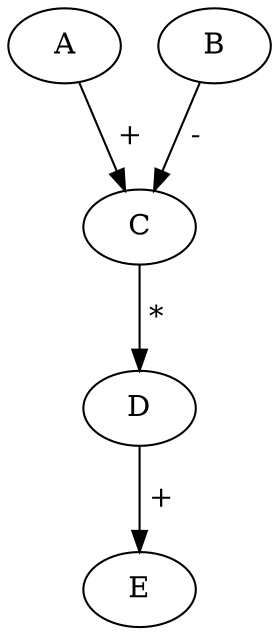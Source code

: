 strict digraph "" {
	graph [bb="0,0,126,297"];
	node [label="\N"];
	A	 [height=0.5,
		pos="27,279",
		value=10,
		width=0.75];
	C	 [height=0.5,
		pos="63,192",
		value=0,
		width=0.75];
	A -> C	 [label=" +",
		lp="52.5,235.5",
		math="+",
		pos="e,55.726,209.58 34.285,261.39 39.311,249.25 46.089,232.87 51.798,219.07"];
	D	 [height=0.5,
		pos="63,105",
		value=2,
		width=0.75];
	C -> D	 [label=" *",
		lp="67,148.5",
		math="*",
		pos="e,63,123 63,173.97 63,162.19 63,146.56 63,133.16"];
	E	 [height=0.5,
		pos="63,18",
		value=0,
		width=0.75];
	D -> E	 [label=" +",
		lp="67.5,61.5",
		math="+",
		pos="e,63,36.003 63,86.974 63,75.192 63,59.561 63,46.158"];
	B	 [height=0.5,
		pos="99,279",
		value=9,
		width=0.75];
	B -> C	 [label=" -",
		lp="86.5,235.5",
		math="-",
		pos="e,70.274,209.58 91.715,261.39 86.689,249.25 79.911,232.87 74.202,219.07"];
}
